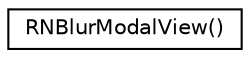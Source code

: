 digraph G
{
  edge [fontname="Helvetica",fontsize="10",labelfontname="Helvetica",labelfontsize="10"];
  node [fontname="Helvetica",fontsize="10",shape=record];
  rankdir="LR";
  Node1 [label="RNBlurModalView()",height=0.2,width=0.4,color="black", fillcolor="white", style="filled",URL="$interface_r_n_blur_modal_view_07_08.html"];
}
